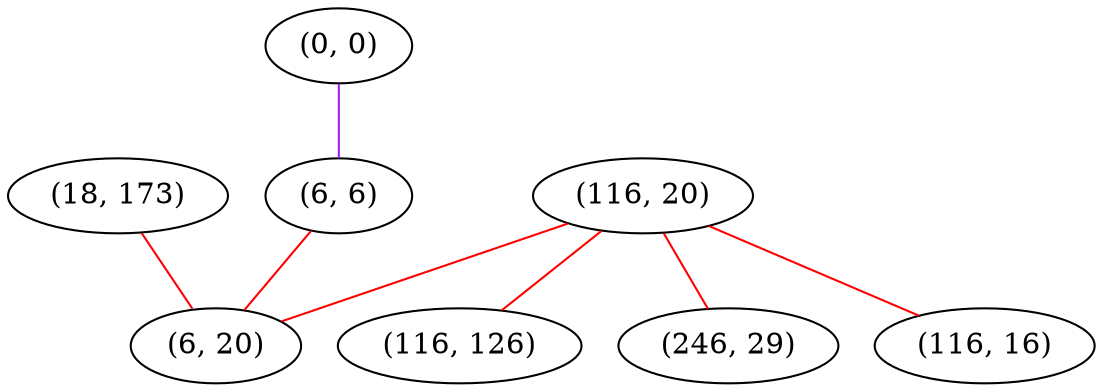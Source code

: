 graph "" {
"(18, 173)";
"(0, 0)";
"(6, 6)";
"(116, 20)";
"(116, 126)";
"(6, 20)";
"(246, 29)";
"(116, 16)";
"(18, 173)" -- "(6, 20)"  [color=red, key=0, weight=1];
"(0, 0)" -- "(6, 6)"  [color=purple, key=0, weight=4];
"(6, 6)" -- "(6, 20)"  [color=red, key=0, weight=1];
"(116, 20)" -- "(6, 20)"  [color=red, key=0, weight=1];
"(116, 20)" -- "(116, 126)"  [color=red, key=0, weight=1];
"(116, 20)" -- "(246, 29)"  [color=red, key=0, weight=1];
"(116, 20)" -- "(116, 16)"  [color=red, key=0, weight=1];
}
